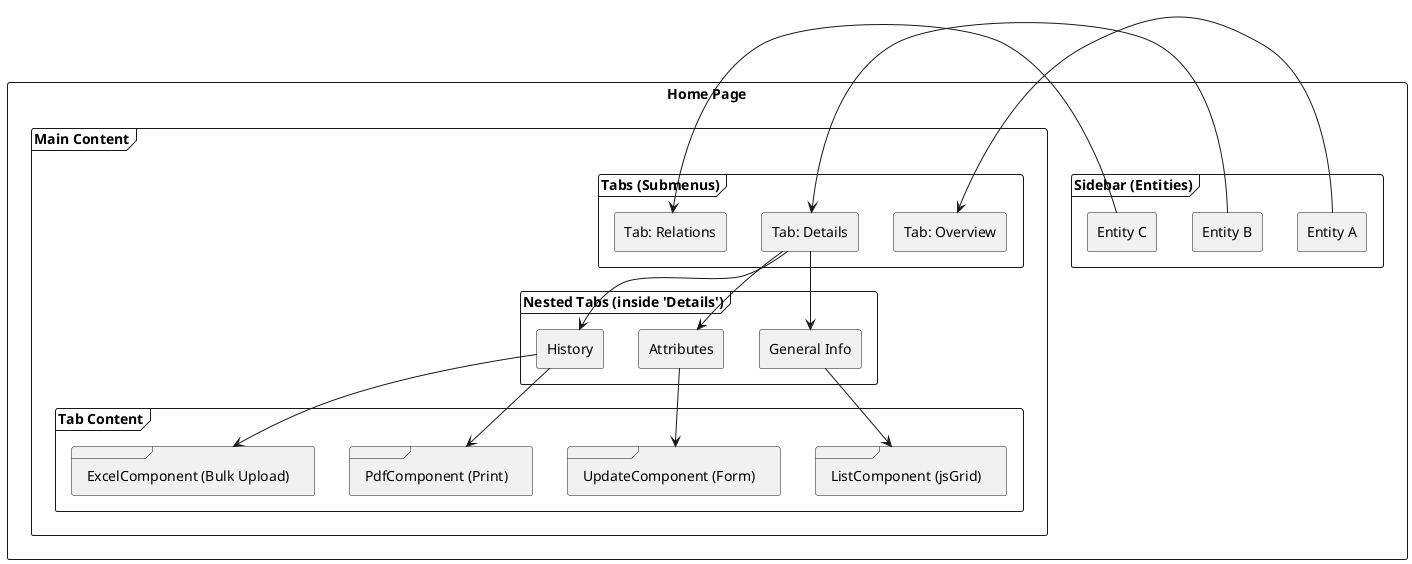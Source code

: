 @startuml
skinparam shadowing false
skinparam defaultFontName Arial

rectangle "Home Page" {

  frame "Sidebar (Entities)" as Sidebar {
    rectangle "Entity A" as EA
    rectangle "Entity B" as EB
    rectangle "Entity C" as EC
  }

  frame "Main Content" {

    frame "Tabs (Submenus)" {
      rectangle "Tab: Overview" as T1
      rectangle "Tab: Details" as T2
      rectangle "Tab: Relations" as T3
    }

    frame "Nested Tabs (inside 'Details')" {
      rectangle "General Info" as D1
      rectangle "Attributes" as D2
      rectangle "History" as D3
    }

    frame "Tab Content" {
      frame "ListComponent (jsGrid)" as ListC
      frame "UpdateComponent (Form)" as UpdateC
      frame "PdfComponent (Print)" as PdfC
      frame "ExcelComponent (Bulk Upload)" as ExcelC
    }
  }
}

' Relationships
EA -right-> T1
EB -right-> T2
EC -right-> T3

T2 -down-> D1
T2 -down-> D2
T2 -down-> D3

' Nested tabs link to components
D1 -down-> ListC
D2 -down-> UpdateC
D3 -down-> PdfC
D3 -down-> ExcelC

@enduml
